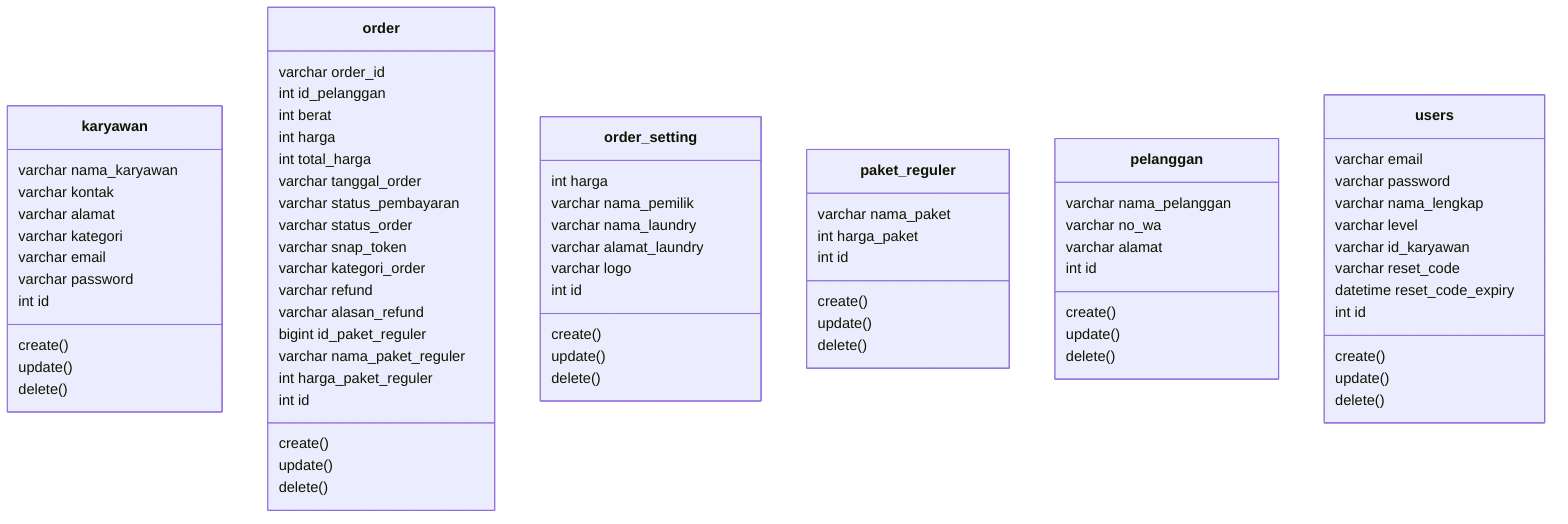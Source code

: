 classDiagram
direction BT
class karyawan {
   varchar nama_karyawan
   varchar kontak
   varchar alamat
   varchar kategori
   varchar email
   varchar password
   int id
	create()
	update()
	delete()
}
class order {
   varchar order_id
   int id_pelanggan
   int berat
   int harga
   int total_harga
   varchar tanggal_order
   varchar status_pembayaran
   varchar status_order
   varchar snap_token
   varchar kategori_order
   varchar refund
   varchar alasan_refund
   bigint id_paket_reguler
   varchar nama_paket_reguler
   int harga_paket_reguler
   int id

	create()
	update()
	delete()
}
class order_setting {
   int harga
   varchar nama_pemilik
   varchar nama_laundry
   varchar alamat_laundry
   varchar logo
   int id

	create()
	update()
	delete()
}
class paket_reguler {
   varchar nama_paket
   int harga_paket
   int id

	create()
	update()
	delete()
}
class pelanggan {
   varchar nama_pelanggan
   varchar no_wa
   varchar alamat
   int id

	create()
	update()
	delete()
}
class users {
   varchar email
   varchar password
   varchar nama_lengkap
   varchar level
   varchar id_karyawan
   varchar reset_code
   datetime reset_code_expiry
   int id

	create()
	update()
	delete()
}